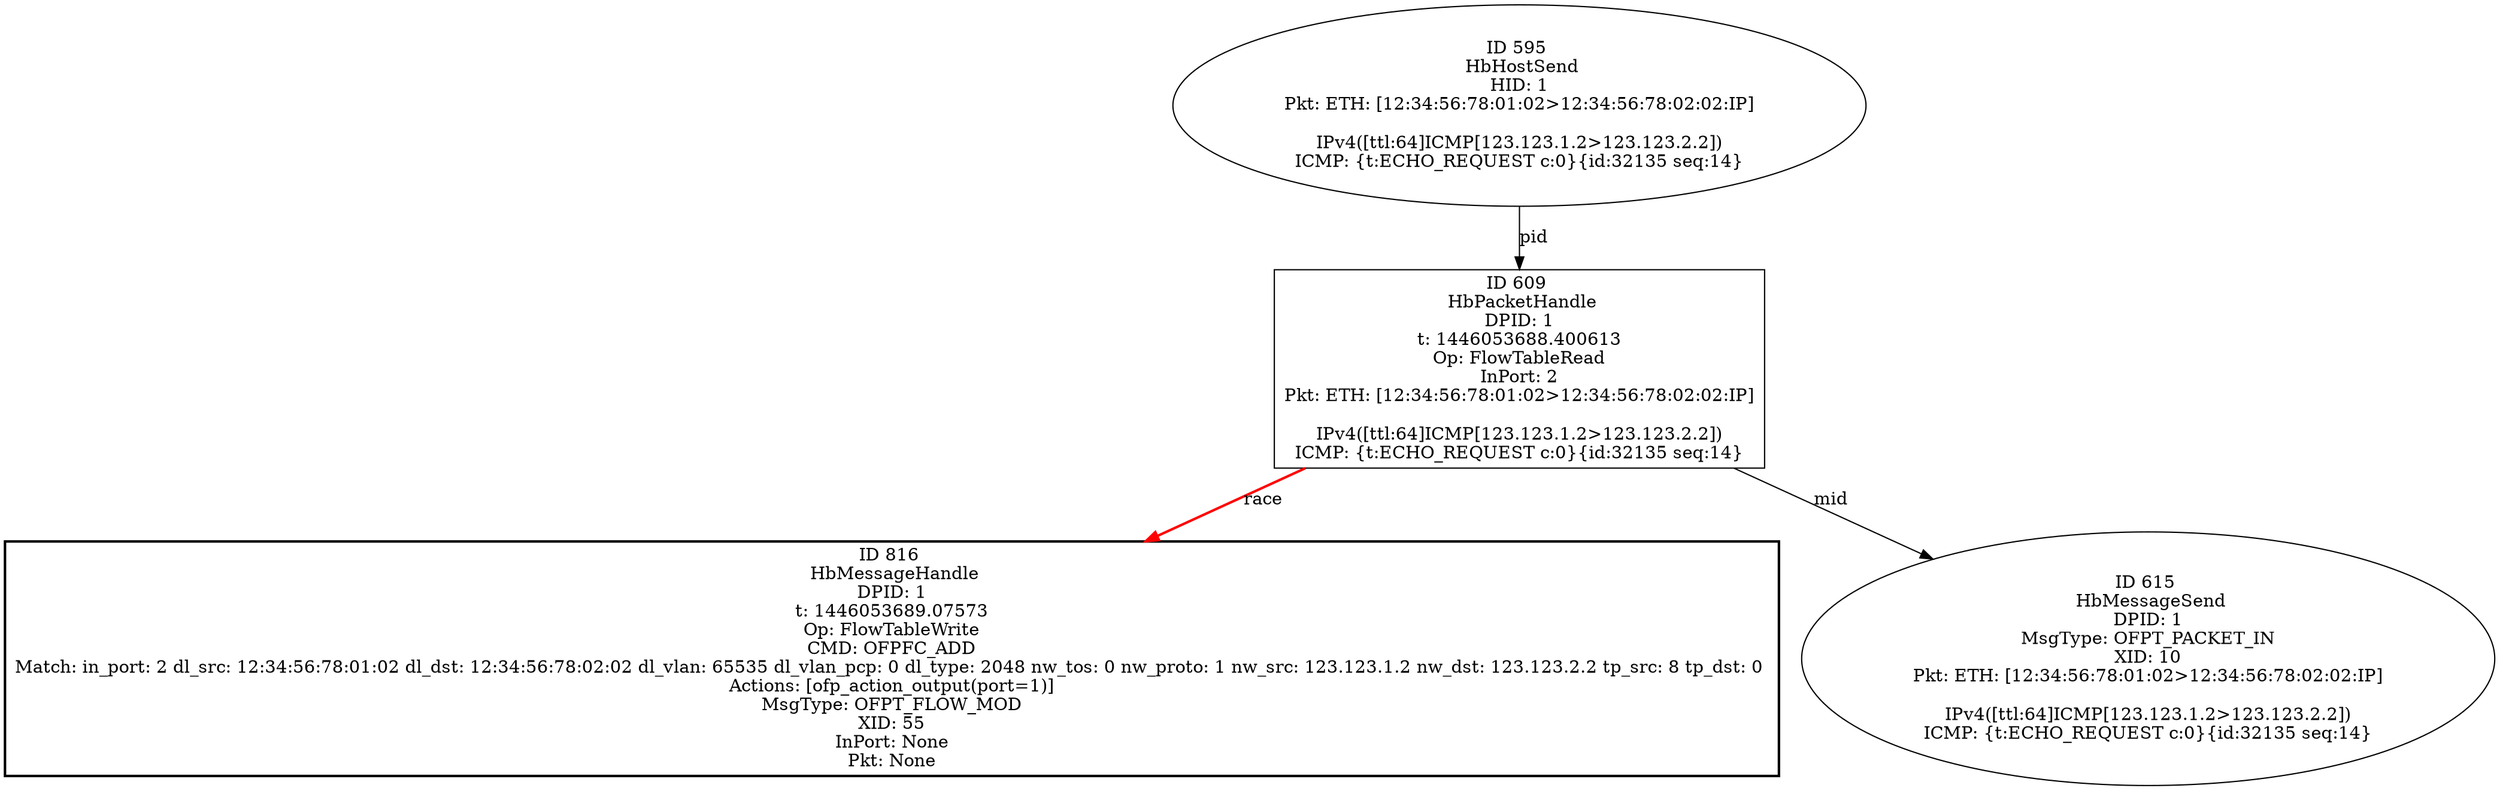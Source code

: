 strict digraph G {
816 [shape=box, style=bold, event=<hb_events.HbMessageHandle object at 0x103b23310>, label="ID 816 
 HbMessageHandle
DPID: 1
t: 1446053689.07573
Op: FlowTableWrite
CMD: OFPFC_ADD
Match: in_port: 2 dl_src: 12:34:56:78:01:02 dl_dst: 12:34:56:78:02:02 dl_vlan: 65535 dl_vlan_pcp: 0 dl_type: 2048 nw_tos: 0 nw_proto: 1 nw_src: 123.123.1.2 nw_dst: 123.123.2.2 tp_src: 8 tp_dst: 0 
Actions: [ofp_action_output(port=1)]
MsgType: OFPT_FLOW_MOD
XID: 55
InPort: None
Pkt: None"];
609 [shape=box, event=<hb_events.HbPacketHandle object at 0x103ae1910>, label="ID 609 
 HbPacketHandle
DPID: 1
t: 1446053688.400613
Op: FlowTableRead
InPort: 2
Pkt: ETH: [12:34:56:78:01:02>12:34:56:78:02:02:IP]

IPv4([ttl:64]ICMP[123.123.1.2>123.123.2.2])
ICMP: {t:ECHO_REQUEST c:0}{id:32135 seq:14}"];
595 [shape=oval, event=<hb_events.HbHostSend object at 0x103adbb10>, label="ID 595 
 HbHostSend
HID: 1
Pkt: ETH: [12:34:56:78:01:02>12:34:56:78:02:02:IP]

IPv4([ttl:64]ICMP[123.123.1.2>123.123.2.2])
ICMP: {t:ECHO_REQUEST c:0}{id:32135 seq:14}"];
615 [shape=oval, event=<hb_events.HbMessageSend object at 0x103ae9250>, label="ID 615 
 HbMessageSend
DPID: 1
MsgType: OFPT_PACKET_IN
XID: 10
Pkt: ETH: [12:34:56:78:01:02>12:34:56:78:02:02:IP]

IPv4([ttl:64]ICMP[123.123.1.2>123.123.2.2])
ICMP: {t:ECHO_REQUEST c:0}{id:32135 seq:14}"];
609 -> 816  [harmful=True, color=red, style=bold, rel=race, label=race];
609 -> 615  [rel=mid, label=mid];
595 -> 609  [rel=pid, label=pid];
}

